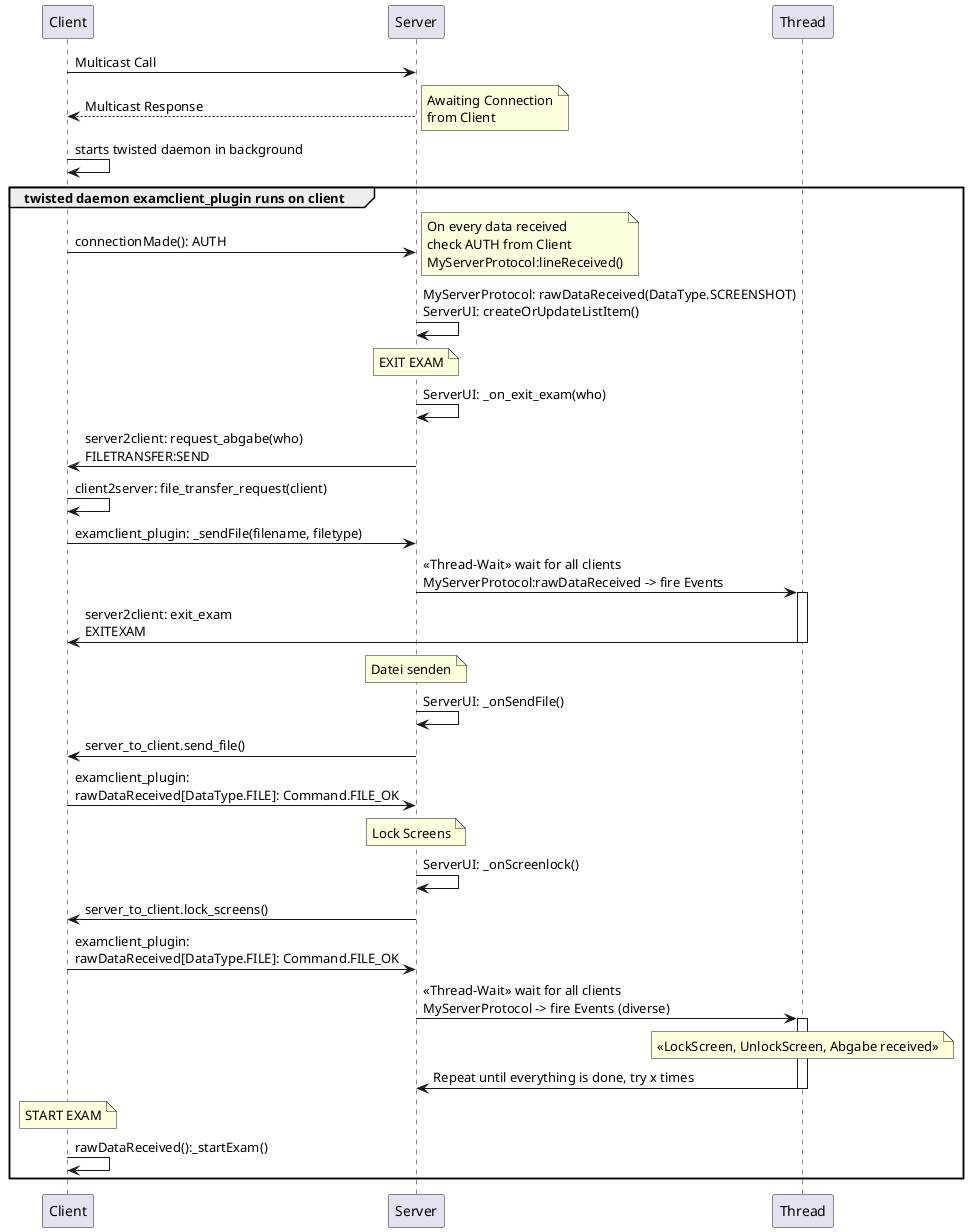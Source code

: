 @startuml
Client -> Server: Multicast Call
Server --> Client: Multicast Response
note right: Awaiting Connection\nfrom Client
Client->Client: starts twisted daemon in background

group twisted daemon examclient_plugin runs on client
	Client -> Server: connectionMade(): AUTH
	note right: On every data received\ncheck AUTH from Client\nMyServerProtocol:lineReceived()
	Server -> Server: MyServerProtocol: rawDataReceived(DataType.SCREENSHOT)\nServerUI: createOrUpdateListItem()
	
	note over Server: EXIT EXAM
	Server -> Server: ServerUI: _on_exit_exam(who)
	Server -> Client: server2client: request_abgabe(who)\nFILETRANSFER:SEND
	
	Client -> Client: client2server: file_transfer_request(client)
	Client -> Server: examclient_plugin: _sendFile(filename, filetype)
	
	
	Server -> Thread: << Thread-Wait >> wait for all clients\nMyServerProtocol:rawDataReceived -> fire Events
	activate Thread
	
	Thread -> Client: server2client: exit_exam\nEXITEXAM
	deactivate Thread
	
	note over Server: Datei senden
	Server -> Server: ServerUI: _onSendFile()
	Server -> Client: server_to_client.send_file()
	Client -> Server: examclient_plugin:\nrawDataReceived[DataType.FILE]: Command.FILE_OK
	
	note over Server: Lock Screens
	Server -> Server: ServerUI: _onScreenlock()
	Server -> Client: server_to_client.lock_screens()
	Client -> Server: examclient_plugin:\nrawDataReceived[DataType.FILE]: Command.FILE_OK
	
	Server -> Thread: << Thread-Wait >> wait for all clients\nMyServerProtocol -> fire Events (diverse)
	activate Thread
	note over Thread: << LockScreen, UnlockScreen, Abgabe received >>
	Thread -> Server: Repeat until everything is done, try x times
	deactivate Thread
	
	note over Client: START EXAM
	Client -> Client: rawDataReceived():_startExam()
	
	
end

@enduml 
